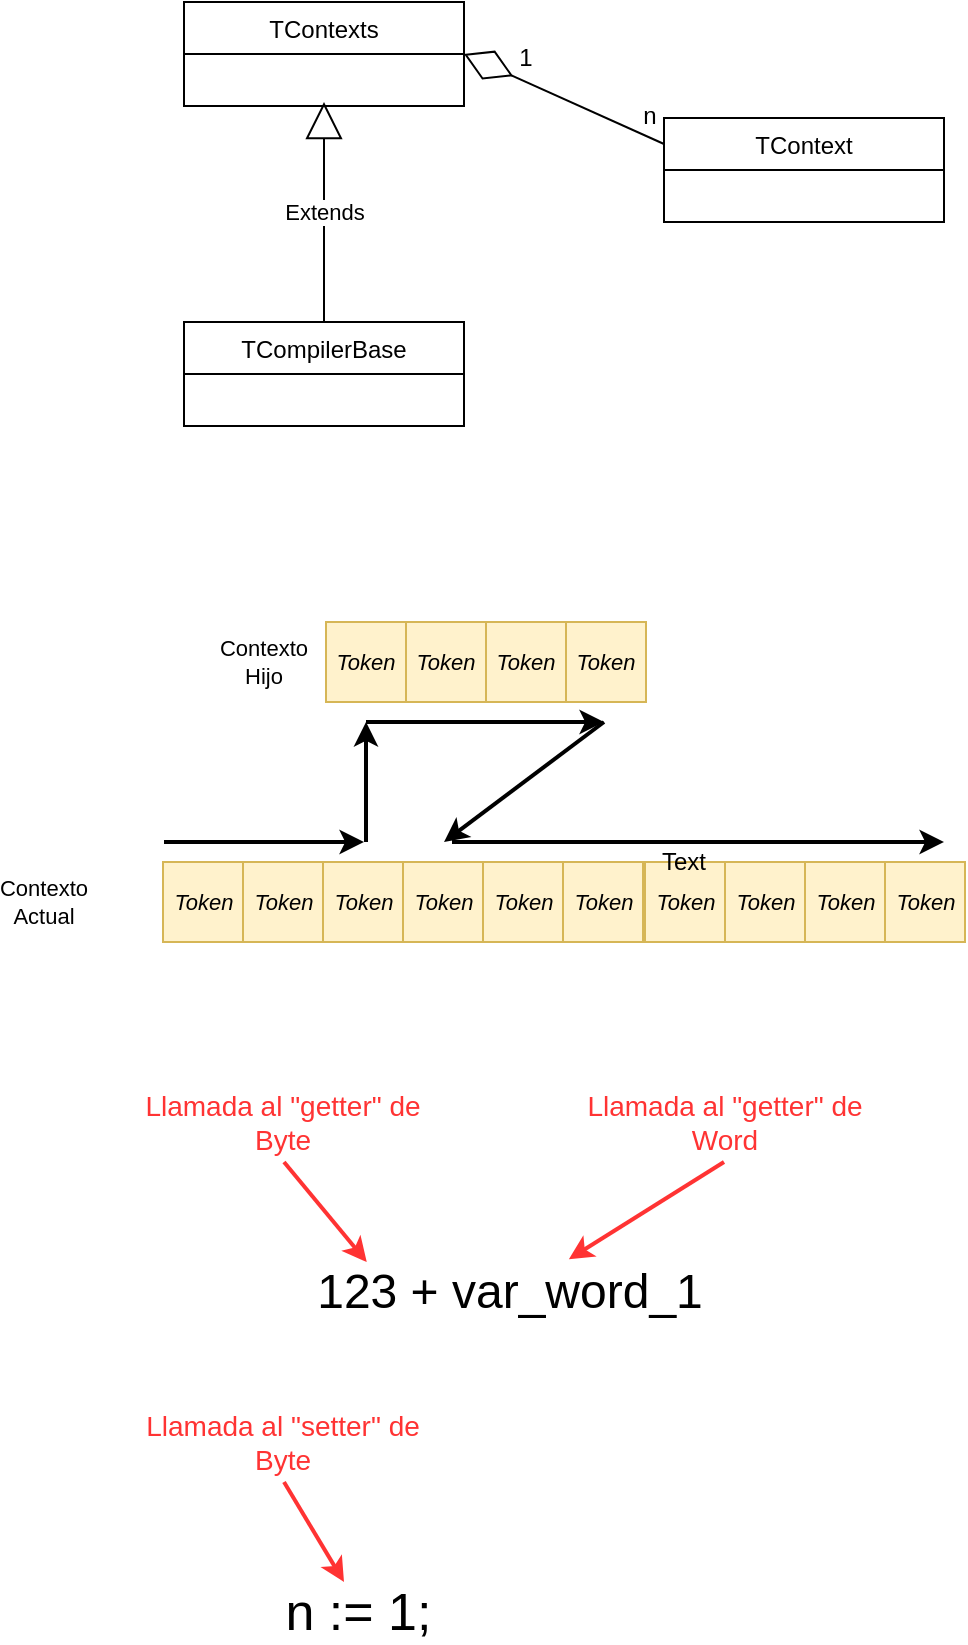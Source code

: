 <mxfile version="21.2.8" type="device" pages="2">
  <diagram name="Page-1" id="c4acf3e9-155e-7222-9cf6-157b1a14988f">
    <mxGraphModel dx="1036" dy="614" grid="1" gridSize="10" guides="1" tooltips="1" connect="1" arrows="1" fold="1" page="1" pageScale="1" pageWidth="850" pageHeight="1100" background="none" math="0" shadow="0">
      <root>
        <mxCell id="0" />
        <mxCell id="1" parent="0" />
        <mxCell id="vFogFTLMhH-ScmNpSSFJ-5" value="" style="endArrow=diamondThin;endFill=0;endSize=24;html=1;entryX=1;entryY=0.5;entryDx=0;entryDy=0;exitX=0;exitY=0.25;exitDx=0;exitDy=0;" parent="1" source="vFogFTLMhH-ScmNpSSFJ-6" target="vFogFTLMhH-ScmNpSSFJ-10" edge="1">
          <mxGeometry width="160" relative="1" as="geometry">
            <mxPoint x="400" y="170" as="sourcePoint" />
            <mxPoint x="310" y="155" as="targetPoint" />
          </mxGeometry>
        </mxCell>
        <mxCell id="vFogFTLMhH-ScmNpSSFJ-6" value="TContext" style="swimlane;fontStyle=0;childLayout=stackLayout;horizontal=1;startSize=26;fillColor=none;horizontalStack=0;resizeParent=1;resizeParentMax=0;resizeLast=0;collapsible=1;marginBottom=0;" parent="1" vertex="1">
          <mxGeometry x="410" y="148" width="140" height="52" as="geometry" />
        </mxCell>
        <mxCell id="vFogFTLMhH-ScmNpSSFJ-10" value="TContexts" style="swimlane;fontStyle=0;childLayout=stackLayout;horizontal=1;startSize=26;fillColor=none;horizontalStack=0;resizeParent=1;resizeParentMax=0;resizeLast=0;collapsible=1;marginBottom=0;" parent="1" vertex="1">
          <mxGeometry x="170" y="90" width="140" height="52" as="geometry" />
        </mxCell>
        <mxCell id="vFogFTLMhH-ScmNpSSFJ-14" value="TCompilerBase" style="swimlane;fontStyle=0;childLayout=stackLayout;horizontal=1;startSize=26;fillColor=none;horizontalStack=0;resizeParent=1;resizeParentMax=0;resizeLast=0;collapsible=1;marginBottom=0;" parent="1" vertex="1">
          <mxGeometry x="170" y="250" width="140" height="52" as="geometry" />
        </mxCell>
        <mxCell id="vFogFTLMhH-ScmNpSSFJ-18" value="Extends" style="endArrow=block;endSize=16;endFill=0;html=1;exitX=0.5;exitY=0;exitDx=0;exitDy=0;" parent="1" source="vFogFTLMhH-ScmNpSSFJ-14" edge="1">
          <mxGeometry width="160" relative="1" as="geometry">
            <mxPoint x="80" y="230" as="sourcePoint" />
            <mxPoint x="240" y="140" as="targetPoint" />
          </mxGeometry>
        </mxCell>
        <mxCell id="vFogFTLMhH-ScmNpSSFJ-20" value="1" style="text;html=1;strokeColor=none;fillColor=none;align=center;verticalAlign=middle;whiteSpace=wrap;rounded=0;" parent="1" vertex="1">
          <mxGeometry x="321" y="108" width="40" height="20" as="geometry" />
        </mxCell>
        <mxCell id="vFogFTLMhH-ScmNpSSFJ-22" value="n" style="text;html=1;strokeColor=none;fillColor=none;align=center;verticalAlign=middle;whiteSpace=wrap;rounded=0;" parent="1" vertex="1">
          <mxGeometry x="383" y="137" width="40" height="20" as="geometry" />
        </mxCell>
        <mxCell id="vFogFTLMhH-ScmNpSSFJ-23" value="Token" style="rounded=0;whiteSpace=wrap;html=1;fillColor=#fff2cc;strokeColor=#d6b656;fontSize=11;fontStyle=2" parent="1" vertex="1">
          <mxGeometry x="159.5" y="520" width="40" height="40" as="geometry" />
        </mxCell>
        <mxCell id="vFogFTLMhH-ScmNpSSFJ-30" value="Token" style="rounded=0;whiteSpace=wrap;html=1;fillColor=#fff2cc;strokeColor=#d6b656;fontSize=11;fontStyle=2" parent="1" vertex="1">
          <mxGeometry x="199.5" y="520" width="40" height="40" as="geometry" />
        </mxCell>
        <mxCell id="vFogFTLMhH-ScmNpSSFJ-31" value="Token" style="rounded=0;whiteSpace=wrap;html=1;fillColor=#fff2cc;strokeColor=#d6b656;fontSize=11;fontStyle=2" parent="1" vertex="1">
          <mxGeometry x="239.5" y="520" width="40" height="40" as="geometry" />
        </mxCell>
        <mxCell id="vFogFTLMhH-ScmNpSSFJ-32" value="Token" style="rounded=0;whiteSpace=wrap;html=1;fillColor=#fff2cc;strokeColor=#d6b656;fontSize=11;fontStyle=2" parent="1" vertex="1">
          <mxGeometry x="279.5" y="520" width="40" height="40" as="geometry" />
        </mxCell>
        <mxCell id="vFogFTLMhH-ScmNpSSFJ-33" value="Token" style="rounded=0;whiteSpace=wrap;html=1;fillColor=#fff2cc;strokeColor=#d6b656;fontSize=11;fontStyle=2" parent="1" vertex="1">
          <mxGeometry x="319.5" y="520" width="40" height="40" as="geometry" />
        </mxCell>
        <mxCell id="vFogFTLMhH-ScmNpSSFJ-34" value="Token" style="rounded=0;whiteSpace=wrap;html=1;fillColor=#fff2cc;strokeColor=#d6b656;fontSize=11;fontStyle=2" parent="1" vertex="1">
          <mxGeometry x="359.5" y="520" width="40" height="40" as="geometry" />
        </mxCell>
        <mxCell id="vFogFTLMhH-ScmNpSSFJ-35" value="Token" style="rounded=0;whiteSpace=wrap;html=1;fillColor=#fff2cc;strokeColor=#d6b656;fontSize=11;fontStyle=2" parent="1" vertex="1">
          <mxGeometry x="400.5" y="520" width="40" height="40" as="geometry" />
        </mxCell>
        <mxCell id="vFogFTLMhH-ScmNpSSFJ-36" value="Token" style="rounded=0;whiteSpace=wrap;html=1;fillColor=#fff2cc;strokeColor=#d6b656;fontSize=11;fontStyle=2" parent="1" vertex="1">
          <mxGeometry x="440.5" y="520" width="40" height="40" as="geometry" />
        </mxCell>
        <mxCell id="vFogFTLMhH-ScmNpSSFJ-37" value="Token" style="rounded=0;whiteSpace=wrap;html=1;fillColor=#fff2cc;strokeColor=#d6b656;fontSize=11;fontStyle=2" parent="1" vertex="1">
          <mxGeometry x="480.5" y="520" width="40" height="40" as="geometry" />
        </mxCell>
        <mxCell id="vFogFTLMhH-ScmNpSSFJ-38" value="Token" style="rounded=0;whiteSpace=wrap;html=1;fillColor=#fff2cc;strokeColor=#d6b656;fontSize=11;fontStyle=2" parent="1" vertex="1">
          <mxGeometry x="520.5" y="520" width="40" height="40" as="geometry" />
        </mxCell>
        <mxCell id="vFogFTLMhH-ScmNpSSFJ-41" value="Contexto Actual" style="text;html=1;strokeColor=none;fillColor=none;align=center;verticalAlign=middle;whiteSpace=wrap;rounded=0;fontSize=11;" parent="1" vertex="1">
          <mxGeometry x="80" y="530" width="40" height="20" as="geometry" />
        </mxCell>
        <mxCell id="vFogFTLMhH-ScmNpSSFJ-42" value="" style="endArrow=classic;html=1;fontSize=11;strokeWidth=2;" parent="1" edge="1">
          <mxGeometry width="50" height="50" relative="1" as="geometry">
            <mxPoint x="160" y="510" as="sourcePoint" />
            <mxPoint x="260" y="510" as="targetPoint" />
          </mxGeometry>
        </mxCell>
        <mxCell id="vFogFTLMhH-ScmNpSSFJ-45" value="Contexto Hijo" style="text;html=1;strokeColor=none;fillColor=none;align=center;verticalAlign=middle;whiteSpace=wrap;rounded=0;fontSize=11;" parent="1" vertex="1">
          <mxGeometry x="190" y="410" width="40" height="20" as="geometry" />
        </mxCell>
        <mxCell id="vFogFTLMhH-ScmNpSSFJ-46" value="Token" style="rounded=0;whiteSpace=wrap;html=1;fillColor=#fff2cc;strokeColor=#d6b656;fontSize=11;fontStyle=2" parent="1" vertex="1">
          <mxGeometry x="241" y="400" width="40" height="40" as="geometry" />
        </mxCell>
        <mxCell id="vFogFTLMhH-ScmNpSSFJ-47" value="Token" style="rounded=0;whiteSpace=wrap;html=1;fillColor=#fff2cc;strokeColor=#d6b656;fontSize=11;fontStyle=2" parent="1" vertex="1">
          <mxGeometry x="281" y="400" width="40" height="40" as="geometry" />
        </mxCell>
        <mxCell id="vFogFTLMhH-ScmNpSSFJ-48" value="Token" style="rounded=0;whiteSpace=wrap;html=1;fillColor=#fff2cc;strokeColor=#d6b656;fontSize=11;fontStyle=2" parent="1" vertex="1">
          <mxGeometry x="321" y="400" width="40" height="40" as="geometry" />
        </mxCell>
        <mxCell id="vFogFTLMhH-ScmNpSSFJ-49" value="Token" style="rounded=0;whiteSpace=wrap;html=1;fillColor=#fff2cc;strokeColor=#d6b656;fontSize=11;fontStyle=2" parent="1" vertex="1">
          <mxGeometry x="361" y="400" width="40" height="40" as="geometry" />
        </mxCell>
        <mxCell id="vFogFTLMhH-ScmNpSSFJ-51" value="" style="endArrow=classic;html=1;fontSize=11;strokeWidth=2;" parent="1" edge="1">
          <mxGeometry width="50" height="50" relative="1" as="geometry">
            <mxPoint x="261.0" y="450" as="sourcePoint" />
            <mxPoint x="380" y="450" as="targetPoint" />
          </mxGeometry>
        </mxCell>
        <mxCell id="vFogFTLMhH-ScmNpSSFJ-52" value="" style="endArrow=classic;html=1;fontSize=11;strokeWidth=2;" parent="1" edge="1">
          <mxGeometry width="50" height="50" relative="1" as="geometry">
            <mxPoint x="261.0" y="510" as="sourcePoint" />
            <mxPoint x="261" y="450" as="targetPoint" />
          </mxGeometry>
        </mxCell>
        <mxCell id="vFogFTLMhH-ScmNpSSFJ-53" value="" style="endArrow=classic;html=1;fontSize=11;strokeWidth=2;" parent="1" edge="1">
          <mxGeometry width="50" height="50" relative="1" as="geometry">
            <mxPoint x="380" y="450" as="sourcePoint" />
            <mxPoint x="300" y="510" as="targetPoint" />
          </mxGeometry>
        </mxCell>
        <mxCell id="vFogFTLMhH-ScmNpSSFJ-54" value="" style="endArrow=classic;html=1;fontSize=11;strokeWidth=2;" parent="1" edge="1">
          <mxGeometry width="50" height="50" relative="1" as="geometry">
            <mxPoint x="304.0" y="510" as="sourcePoint" />
            <mxPoint x="550" y="510" as="targetPoint" />
          </mxGeometry>
        </mxCell>
        <mxCell id="JXxuslvElgfbPoVMskwX-1" value="Text" style="text;html=1;strokeColor=none;fillColor=none;align=center;verticalAlign=middle;whiteSpace=wrap;rounded=0;" parent="1" vertex="1">
          <mxGeometry x="400" y="510" width="40" height="20" as="geometry" />
        </mxCell>
        <mxCell id="JXxuslvElgfbPoVMskwX-2" value="123 + var_word_1" style="text;html=1;strokeColor=none;fillColor=none;align=center;verticalAlign=middle;whiteSpace=wrap;rounded=0;fontSize=24;" parent="1" vertex="1">
          <mxGeometry x="190" y="720" width="285.5" height="30" as="geometry" />
        </mxCell>
        <mxCell id="JXxuslvElgfbPoVMskwX-3" value="Llamada al &quot;getter&quot; de Byte" style="text;html=1;strokeColor=none;fillColor=none;align=center;verticalAlign=middle;whiteSpace=wrap;rounded=0;fontSize=14;fontColor=#FF3333;" parent="1" vertex="1">
          <mxGeometry x="149.25" y="640" width="140.5" height="20" as="geometry" />
        </mxCell>
        <mxCell id="JXxuslvElgfbPoVMskwX-4" value="Llamada al &quot;getter&quot; de Word" style="text;html=1;strokeColor=none;fillColor=none;align=center;verticalAlign=middle;whiteSpace=wrap;rounded=0;fontSize=14;fontColor=#FF3333;" parent="1" vertex="1">
          <mxGeometry x="370" y="640" width="140.5" height="20" as="geometry" />
        </mxCell>
        <mxCell id="JXxuslvElgfbPoVMskwX-5" value="" style="endArrow=classic;html=1;fontSize=24;fontColor=#FF3333;entryX=0.25;entryY=0;entryDx=0;entryDy=0;strokeColor=#FF3333;strokeWidth=2;" parent="1" target="JXxuslvElgfbPoVMskwX-2" edge="1">
          <mxGeometry width="50" height="50" relative="1" as="geometry">
            <mxPoint x="220" y="670" as="sourcePoint" />
            <mxPoint x="270" y="620" as="targetPoint" />
          </mxGeometry>
        </mxCell>
        <mxCell id="JXxuslvElgfbPoVMskwX-6" value="" style="endArrow=classic;html=1;fontSize=24;fontColor=#FF3333;entryX=0.604;entryY=-0.047;entryDx=0;entryDy=0;strokeColor=#FF3333;entryPerimeter=0;strokeWidth=2;" parent="1" target="JXxuslvElgfbPoVMskwX-2" edge="1">
          <mxGeometry width="50" height="50" relative="1" as="geometry">
            <mxPoint x="440" y="670" as="sourcePoint" />
            <mxPoint x="299.375" y="730" as="targetPoint" />
          </mxGeometry>
        </mxCell>
        <mxCell id="JXxuslvElgfbPoVMskwX-7" value="&amp;nbsp; n :=&amp;nbsp;1;" style="text;html=1;strokeColor=none;fillColor=none;align=center;verticalAlign=middle;whiteSpace=wrap;rounded=0;fontSize=26;" parent="1" vertex="1">
          <mxGeometry x="190" y="880" width="120" height="30" as="geometry" />
        </mxCell>
        <mxCell id="JXxuslvElgfbPoVMskwX-8" value="Llamada al &quot;setter&quot; de Byte" style="text;html=1;strokeColor=none;fillColor=none;align=center;verticalAlign=middle;whiteSpace=wrap;rounded=0;fontSize=14;fontColor=#FF3333;" parent="1" vertex="1">
          <mxGeometry x="149.25" y="800" width="140.5" height="20" as="geometry" />
        </mxCell>
        <mxCell id="JXxuslvElgfbPoVMskwX-10" value="" style="endArrow=classic;html=1;fontSize=24;fontColor=#FF3333;entryX=0.5;entryY=0;entryDx=0;entryDy=0;strokeColor=#FF3333;strokeWidth=2;" parent="1" target="JXxuslvElgfbPoVMskwX-7" edge="1">
          <mxGeometry width="50" height="50" relative="1" as="geometry">
            <mxPoint x="220" y="830" as="sourcePoint" />
            <mxPoint x="270" y="780" as="targetPoint" />
          </mxGeometry>
        </mxCell>
      </root>
    </mxGraphModel>
  </diagram>
  <diagram id="zz1XL7Aozt3nPamzYVQh" name="Elementos">
    <mxGraphModel dx="1036" dy="614" grid="0" gridSize="10" guides="1" tooltips="1" connect="1" arrows="1" fold="1" page="1" pageScale="1" pageWidth="827" pageHeight="1169" math="0" shadow="0">
      <root>
        <mxCell id="YsB_y5hgC9i4X0q86Rgp-0" />
        <mxCell id="YsB_y5hgC9i4X0q86Rgp-1" parent="YsB_y5hgC9i4X0q86Rgp-0" />
        <mxCell id="YsB_y5hgC9i4X0q86Rgp-15" value="" style="rounded=0;whiteSpace=wrap;html=1;dashed=1;fillColor=#f5f5f5;strokeColor=#666666;fontColor=#333333;" parent="YsB_y5hgC9i4X0q86Rgp-1" vertex="1">
          <mxGeometry x="40" y="340" width="280" height="140" as="geometry" />
        </mxCell>
        <mxCell id="YsB_y5hgC9i4X0q86Rgp-27" value="" style="rounded=0;whiteSpace=wrap;html=1;dashed=1;fillColor=#dae8fc;strokeColor=#6c8ebf;" parent="YsB_y5hgC9i4X0q86Rgp-1" vertex="1">
          <mxGeometry x="360" y="400" width="360" height="160" as="geometry" />
        </mxCell>
        <mxCell id="YsB_y5hgC9i4X0q86Rgp-21" value="" style="rounded=0;whiteSpace=wrap;html=1;dashed=1;fillColor=#ffe6cc;strokeColor=#d79b00;" parent="YsB_y5hgC9i4X0q86Rgp-1" vertex="1">
          <mxGeometry x="40" y="160" width="200" height="140" as="geometry" />
        </mxCell>
        <mxCell id="YsB_y5hgC9i4X0q86Rgp-2" value="TAstElement" style="swimlane;fontStyle=0;childLayout=stackLayout;horizontal=1;startSize=26;fillColor=none;horizontalStack=0;resizeParent=1;resizeParentMax=0;resizeLast=0;collapsible=1;marginBottom=0;" parent="YsB_y5hgC9i4X0q86Rgp-1" vertex="1">
          <mxGeometry x="170" y="40" width="320" height="50" as="geometry">
            <mxRectangle x="160" y="70" width="100" height="26" as="alternateBounds" />
          </mxGeometry>
        </mxCell>
        <mxCell id="YsB_y5hgC9i4X0q86Rgp-9" value="" style="endArrow=blockThin;endSize=16;endFill=0;html=1;exitX=1;exitY=0.5;exitDx=0;exitDy=0;startArrow=none;startFill=0;" parent="YsB_y5hgC9i4X0q86Rgp-1" source="YsB_y5hgC9i4X0q86Rgp-5" edge="1">
          <mxGeometry width="160" relative="1" as="geometry">
            <mxPoint x="240" y="210" as="sourcePoint" />
            <mxPoint x="250" y="90" as="targetPoint" />
          </mxGeometry>
        </mxCell>
        <mxCell id="YsB_y5hgC9i4X0q86Rgp-12" value="TEleSentence" style="swimlane;fontStyle=0;childLayout=stackLayout;horizontal=1;startSize=26;fillColor=none;horizontalStack=0;resizeParent=1;resizeParentMax=0;resizeLast=0;collapsible=1;marginBottom=0;" parent="YsB_y5hgC9i4X0q86Rgp-1" vertex="1" collapsed="1">
          <mxGeometry x="140" y="360" width="110" height="26" as="geometry">
            <mxRectangle x="110" y="660" width="120" height="52" as="alternateBounds" />
          </mxGeometry>
        </mxCell>
        <mxCell id="YsB_y5hgC9i4X0q86Rgp-13" value="TEleAsmInstr" style="swimlane;fontStyle=0;childLayout=stackLayout;horizontal=1;startSize=26;fillColor=none;horizontalStack=0;resizeParent=1;resizeParentMax=0;resizeLast=0;collapsible=1;marginBottom=0;" parent="YsB_y5hgC9i4X0q86Rgp-1" vertex="1" collapsed="1">
          <mxGeometry x="170" y="400" width="100" height="26" as="geometry">
            <mxRectangle x="240" y="660" width="120" height="52" as="alternateBounds" />
          </mxGeometry>
        </mxCell>
        <mxCell id="YsB_y5hgC9i4X0q86Rgp-14" value="TEleAsmBlock" style="swimlane;fontStyle=0;childLayout=stackLayout;horizontal=1;startSize=26;fillColor=none;horizontalStack=0;resizeParent=1;resizeParentMax=0;resizeLast=0;collapsible=1;marginBottom=0;" parent="YsB_y5hgC9i4X0q86Rgp-1" vertex="1" collapsed="1">
          <mxGeometry x="180" y="440" width="110" height="26" as="geometry">
            <mxRectangle x="370" y="660" width="120" height="52" as="alternateBounds" />
          </mxGeometry>
        </mxCell>
        <mxCell id="YsB_y5hgC9i4X0q86Rgp-16" value="Instructions relative elements" style="text;html=1;strokeColor=none;fillColor=none;align=center;verticalAlign=middle;whiteSpace=wrap;rounded=0;dashed=1;" parent="YsB_y5hgC9i4X0q86Rgp-1" vertex="1">
          <mxGeometry x="40" y="303" width="110" height="40" as="geometry" />
        </mxCell>
        <mxCell id="YsB_y5hgC9i4X0q86Rgp-22" value="Expression elements" style="text;html=1;strokeColor=none;fillColor=none;align=center;verticalAlign=middle;whiteSpace=wrap;rounded=0;dashed=1;" parent="YsB_y5hgC9i4X0q86Rgp-1" vertex="1">
          <mxGeometry x="40" y="120" width="90" height="40" as="geometry" />
        </mxCell>
        <mxCell id="YsB_y5hgC9i4X0q86Rgp-23" value="" style="rounded=0;whiteSpace=wrap;html=1;dashed=1;fillColor=#fff2cc;strokeColor=#d6b656;" parent="YsB_y5hgC9i4X0q86Rgp-1" vertex="1">
          <mxGeometry x="420" y="160" width="300" height="200" as="geometry" />
        </mxCell>
        <mxCell id="YsB_y5hgC9i4X0q86Rgp-24" value="Declaration elements" style="text;html=1;strokeColor=none;fillColor=none;align=center;verticalAlign=middle;whiteSpace=wrap;rounded=0;dashed=1;" parent="YsB_y5hgC9i4X0q86Rgp-1" vertex="1">
          <mxGeometry x="630" y="120" width="90" height="40" as="geometry" />
        </mxCell>
        <mxCell id="YsB_y5hgC9i4X0q86Rgp-25" value="" style="endArrow=blockThin;endSize=16;endFill=0;html=1;exitX=1;exitY=0.5;exitDx=0;exitDy=0;" parent="YsB_y5hgC9i4X0q86Rgp-1" source="YsB_y5hgC9i4X0q86Rgp-6" edge="1">
          <mxGeometry width="160" relative="1" as="geometry">
            <mxPoint x="370" y="270" as="sourcePoint" />
            <mxPoint x="260" y="90" as="targetPoint" />
          </mxGeometry>
        </mxCell>
        <mxCell id="YsB_y5hgC9i4X0q86Rgp-28" value="Structural elements" style="text;html=1;strokeColor=none;fillColor=none;align=center;verticalAlign=middle;whiteSpace=wrap;rounded=0;dashed=1;" parent="YsB_y5hgC9i4X0q86Rgp-1" vertex="1">
          <mxGeometry x="640" y="363" width="90" height="40" as="geometry" />
        </mxCell>
        <mxCell id="YsB_y5hgC9i4X0q86Rgp-30" value="" style="endArrow=blockThin;endSize=16;endFill=0;html=1;exitX=0.5;exitY=0;exitDx=0;exitDy=0;" parent="YsB_y5hgC9i4X0q86Rgp-1" source="YsB_y5hgC9i4X0q86Rgp-10" edge="1">
          <mxGeometry width="160" relative="1" as="geometry">
            <mxPoint x="400" y="400" as="sourcePoint" />
            <mxPoint x="370" y="90" as="targetPoint" />
          </mxGeometry>
        </mxCell>
        <mxCell id="YsB_y5hgC9i4X0q86Rgp-31" value="" style="endArrow=blockThin;endSize=16;endFill=0;html=1;exitX=1;exitY=0.5;exitDx=0;exitDy=0;startArrow=none;" parent="YsB_y5hgC9i4X0q86Rgp-1" source="YsB_y5hgC9i4X0q86Rgp-7" edge="1">
          <mxGeometry width="160" relative="1" as="geometry">
            <mxPoint x="780" y="470" as="sourcePoint" />
            <mxPoint x="270" y="90" as="targetPoint" />
          </mxGeometry>
        </mxCell>
        <mxCell id="YsB_y5hgC9i4X0q86Rgp-32" value="" style="endArrow=blockThin;endSize=16;endFill=0;html=1;exitX=1;exitY=0.5;exitDx=0;exitDy=0;" parent="YsB_y5hgC9i4X0q86Rgp-1" source="YsB_y5hgC9i4X0q86Rgp-12" edge="1">
          <mxGeometry width="160" relative="1" as="geometry">
            <mxPoint x="530" y="230" as="sourcePoint" />
            <mxPoint x="330" y="90" as="targetPoint" />
          </mxGeometry>
        </mxCell>
        <mxCell id="YsB_y5hgC9i4X0q86Rgp-33" value="" style="endArrow=blockThin;endSize=16;endFill=0;html=1;exitX=1;exitY=0.5;exitDx=0;exitDy=0;" parent="YsB_y5hgC9i4X0q86Rgp-1" source="YsB_y5hgC9i4X0q86Rgp-13" edge="1">
          <mxGeometry width="160" relative="1" as="geometry">
            <mxPoint x="550" y="312" as="sourcePoint" />
            <mxPoint x="340" y="90" as="targetPoint" />
          </mxGeometry>
        </mxCell>
        <mxCell id="YsB_y5hgC9i4X0q86Rgp-34" value="" style="endArrow=blockThin;endSize=16;endFill=0;html=1;exitX=1;exitY=0.5;exitDx=0;exitDy=0;" parent="YsB_y5hgC9i4X0q86Rgp-1" source="YsB_y5hgC9i4X0q86Rgp-14" edge="1">
          <mxGeometry width="160" relative="1" as="geometry">
            <mxPoint x="600" y="320" as="sourcePoint" />
            <mxPoint x="350" y="90" as="targetPoint" />
          </mxGeometry>
        </mxCell>
        <mxCell id="YsB_y5hgC9i4X0q86Rgp-3" value="TEleCodeCont" style="swimlane;fontStyle=0;childLayout=stackLayout;horizontal=1;startSize=26;horizontalStack=0;resizeParent=1;resizeParentMax=0;resizeLast=0;collapsible=1;marginBottom=0;" parent="YsB_y5hgC9i4X0q86Rgp-1" vertex="1" collapsed="1">
          <mxGeometry x="440" y="180" width="120" height="26" as="geometry">
            <mxRectangle x="440" y="180" width="150" height="52" as="alternateBounds" />
          </mxGeometry>
        </mxCell>
        <mxCell id="YsB_y5hgC9i4X0q86Rgp-6" value="TEleExpress" style="swimlane;fontStyle=0;childLayout=stackLayout;horizontal=1;startSize=26;horizontalStack=0;resizeParent=1;resizeParentMax=0;resizeLast=0;collapsible=1;marginBottom=0;" parent="YsB_y5hgC9i4X0q86Rgp-1" vertex="1" collapsed="1">
          <mxGeometry x="90" y="206" width="100" height="26" as="geometry">
            <mxRectangle x="60" y="232" width="90" height="52" as="alternateBounds" />
          </mxGeometry>
        </mxCell>
        <mxCell id="YsB_y5hgC9i4X0q86Rgp-11" value="TEleFinal" style="swimlane;fontStyle=0;childLayout=stackLayout;horizontal=1;startSize=26;horizontalStack=0;resizeParent=1;resizeParentMax=0;resizeLast=0;collapsible=1;marginBottom=0;" parent="YsB_y5hgC9i4X0q86Rgp-1" vertex="1" collapsed="1">
          <mxGeometry x="370" y="414" width="80" height="26" as="geometry">
            <mxRectangle x="340" y="414" width="120" height="52" as="alternateBounds" />
          </mxGeometry>
        </mxCell>
        <mxCell id="YsB_y5hgC9i4X0q86Rgp-5" value="TEleAsmOperat" style="swimlane;fontStyle=0;childLayout=stackLayout;horizontal=1;startSize=26;horizontalStack=0;resizeParent=1;resizeParentMax=0;resizeLast=0;collapsible=1;marginBottom=0;" parent="YsB_y5hgC9i4X0q86Rgp-1" vertex="1" collapsed="1">
          <mxGeometry x="60" y="168" width="120" height="26" as="geometry">
            <mxRectangle x="60" y="168" width="110" height="52" as="alternateBounds" />
          </mxGeometry>
        </mxCell>
        <mxCell id="YsB_y5hgC9i4X0q86Rgp-38" value="TEleVarDec" style="swimlane;fontStyle=0;childLayout=stackLayout;horizontal=1;startSize=26;horizontalStack=0;resizeParent=1;resizeParentMax=0;resizeLast=0;collapsible=1;marginBottom=0;" parent="YsB_y5hgC9i4X0q86Rgp-1" vertex="1" collapsed="1">
          <mxGeometry x="600" y="230" width="100" height="26" as="geometry">
            <mxRectangle x="620" y="220" width="90" height="52" as="alternateBounds" />
          </mxGeometry>
        </mxCell>
        <mxCell id="YsB_y5hgC9i4X0q86Rgp-39" value="" style="endArrow=blockThin;endSize=16;endFill=0;html=1;exitX=0;exitY=0.5;exitDx=0;exitDy=0;" parent="YsB_y5hgC9i4X0q86Rgp-1" source="YsB_y5hgC9i4X0q86Rgp-36" edge="1">
          <mxGeometry width="160" relative="1" as="geometry">
            <mxPoint x="510" y="332" as="sourcePoint" />
            <mxPoint x="530" y="206" as="targetPoint" />
          </mxGeometry>
        </mxCell>
        <mxCell id="YsB_y5hgC9i4X0q86Rgp-40" value="" style="endArrow=blockThin;endSize=16;endFill=0;html=1;exitX=0;exitY=0.25;exitDx=0;exitDy=0;entryX=0.75;entryY=1;entryDx=0;entryDy=0;" parent="YsB_y5hgC9i4X0q86Rgp-1" source="YsB_y5hgC9i4X0q86Rgp-37" target="YsB_y5hgC9i4X0q86Rgp-3" edge="1">
          <mxGeometry width="160" relative="1" as="geometry">
            <mxPoint x="500" y="300" as="sourcePoint" />
            <mxPoint x="500" y="252" as="targetPoint" />
          </mxGeometry>
        </mxCell>
        <mxCell id="YsB_y5hgC9i4X0q86Rgp-41" value="" style="endArrow=blockThin;endSize=16;endFill=0;html=1;exitX=0;exitY=0.25;exitDx=0;exitDy=0;entryX=0.75;entryY=1;entryDx=0;entryDy=0;" parent="YsB_y5hgC9i4X0q86Rgp-1" source="YsB_y5hgC9i4X0q86Rgp-38" target="YsB_y5hgC9i4X0q86Rgp-3" edge="1">
          <mxGeometry width="160" relative="1" as="geometry">
            <mxPoint x="640" y="300" as="sourcePoint" />
            <mxPoint x="560" y="220" as="targetPoint" />
          </mxGeometry>
        </mxCell>
        <mxCell id="YsB_y5hgC9i4X0q86Rgp-42" value="TEleBody" style="swimlane;fontStyle=0;childLayout=stackLayout;horizontal=1;startSize=26;horizontalStack=0;resizeParent=1;resizeParentMax=0;resizeLast=0;collapsible=1;marginBottom=0;" parent="YsB_y5hgC9i4X0q86Rgp-1" vertex="1" collapsed="1">
          <mxGeometry x="484" y="414" width="80" height="26" as="geometry">
            <mxRectangle x="440" y="410" width="120" height="52" as="alternateBounds" />
          </mxGeometry>
        </mxCell>
        <mxCell id="YsB_y5hgC9i4X0q86Rgp-43" value="TEleBlock" style="swimlane;fontStyle=0;childLayout=stackLayout;horizontal=1;startSize=26;horizontalStack=0;resizeParent=1;resizeParentMax=0;resizeLast=0;collapsible=1;marginBottom=0;" parent="YsB_y5hgC9i4X0q86Rgp-1" vertex="1" collapsed="1">
          <mxGeometry x="584" y="414" width="90" height="26" as="geometry">
            <mxRectangle x="580" y="410" width="120" height="52" as="alternateBounds" />
          </mxGeometry>
        </mxCell>
        <mxCell id="YsB_y5hgC9i4X0q86Rgp-44" value="" style="endArrow=blockThin;endSize=16;endFill=0;html=1;exitX=0.5;exitY=0;exitDx=0;exitDy=0;entryX=0.5;entryY=1;entryDx=0;entryDy=0;" parent="YsB_y5hgC9i4X0q86Rgp-1" source="YsB_y5hgC9i4X0q86Rgp-42" target="YsB_y5hgC9i4X0q86Rgp-3" edge="1">
          <mxGeometry width="160" relative="1" as="geometry">
            <mxPoint x="470" y="478" as="sourcePoint" />
            <mxPoint x="540" y="260" as="targetPoint" />
          </mxGeometry>
        </mxCell>
        <mxCell id="YsB_y5hgC9i4X0q86Rgp-45" value="" style="endArrow=blockThin;endSize=16;endFill=0;html=1;exitX=0.25;exitY=0;exitDx=0;exitDy=0;entryX=0.5;entryY=1;entryDx=0;entryDy=0;" parent="YsB_y5hgC9i4X0q86Rgp-1" source="YsB_y5hgC9i4X0q86Rgp-43" target="YsB_y5hgC9i4X0q86Rgp-3" edge="1">
          <mxGeometry width="160" relative="1" as="geometry">
            <mxPoint x="560" y="468" as="sourcePoint" />
            <mxPoint x="540" y="230" as="targetPoint" />
          </mxGeometry>
        </mxCell>
        <mxCell id="YsB_y5hgC9i4X0q86Rgp-37" value="TEleConsDec" style="swimlane;fontStyle=0;childLayout=stackLayout;horizontal=1;startSize=26;horizontalStack=0;resizeParent=1;resizeParentMax=0;resizeLast=0;collapsible=1;marginBottom=0;" parent="YsB_y5hgC9i4X0q86Rgp-1" vertex="1" collapsed="1">
          <mxGeometry x="580" y="274" width="110" height="26" as="geometry">
            <mxRectangle x="590" y="300" width="100" height="52" as="alternateBounds" />
          </mxGeometry>
        </mxCell>
        <mxCell id="YsB_y5hgC9i4X0q86Rgp-10" value="TEleProgFrame" style="swimlane;fontStyle=0;childLayout=stackLayout;horizontal=1;startSize=26;horizontalStack=0;resizeParent=1;resizeParentMax=0;resizeLast=0;collapsible=1;marginBottom=0;" parent="YsB_y5hgC9i4X0q86Rgp-1" vertex="1" collapsed="1">
          <mxGeometry x="414" y="460" width="120" height="26" as="geometry">
            <mxRectangle x="470" y="454" width="120" height="52" as="alternateBounds" />
          </mxGeometry>
        </mxCell>
        <mxCell id="YsB_y5hgC9i4X0q86Rgp-36" value="TEleTypeDec" style="swimlane;fontStyle=0;childLayout=stackLayout;horizontal=1;startSize=26;horizontalStack=0;resizeParent=1;resizeParentMax=0;resizeLast=0;collapsible=1;marginBottom=0;" parent="YsB_y5hgC9i4X0q86Rgp-1" vertex="1" collapsed="1">
          <mxGeometry x="580" y="316" width="100" height="26" as="geometry">
            <mxRectangle x="440" y="300" width="100" height="52" as="alternateBounds" />
          </mxGeometry>
        </mxCell>
        <mxCell id="YsB_y5hgC9i4X0q86Rgp-7" value="TEleCondit" style="swimlane;fontStyle=0;childLayout=stackLayout;horizontal=1;startSize=26;horizontalStack=0;resizeParent=1;resizeParentMax=0;resizeLast=0;collapsible=1;marginBottom=0;" parent="YsB_y5hgC9i4X0q86Rgp-1" vertex="1" collapsed="1">
          <mxGeometry x="120" y="247" width="90" height="26" as="geometry">
            <mxRectangle x="50" y="300" width="100" height="52" as="alternateBounds" />
          </mxGeometry>
        </mxCell>
        <mxCell id="YsB_y5hgC9i4X0q86Rgp-48" value="" style="endArrow=blockThin;endSize=16;endFill=0;html=1;exitX=0.5;exitY=0;exitDx=0;exitDy=0;" parent="YsB_y5hgC9i4X0q86Rgp-1" source="YsB_y5hgC9i4X0q86Rgp-11" edge="1">
          <mxGeometry width="160" relative="1" as="geometry">
            <mxPoint x="150" y="530" as="sourcePoint" />
            <mxPoint x="360" y="90" as="targetPoint" />
          </mxGeometry>
        </mxCell>
        <mxCell id="YsB_y5hgC9i4X0q86Rgp-4" value="" style="endArrow=blockThin;endSize=16;endFill=0;html=1;exitX=0.5;exitY=0;exitDx=0;exitDy=0;" parent="YsB_y5hgC9i4X0q86Rgp-1" source="YsB_y5hgC9i4X0q86Rgp-3" edge="1">
          <mxGeometry width="160" relative="1" as="geometry">
            <mxPoint x="150" y="180" as="sourcePoint" />
            <mxPoint x="440" y="90" as="targetPoint" />
          </mxGeometry>
        </mxCell>
        <mxCell id="YsB_y5hgC9i4X0q86Rgp-50" value="TEleProg" style="swimlane;fontStyle=0;childLayout=stackLayout;horizontal=1;startSize=26;horizontalStack=0;resizeParent=1;resizeParentMax=0;resizeLast=0;collapsible=1;marginBottom=0;" parent="YsB_y5hgC9i4X0q86Rgp-1" vertex="1" collapsed="1">
          <mxGeometry x="480" y="520" width="80" height="26" as="geometry">
            <mxRectangle x="50" y="480" width="120" height="52" as="alternateBounds" />
          </mxGeometry>
        </mxCell>
        <mxCell id="YsB_y5hgC9i4X0q86Rgp-51" value="TEleUnit" style="swimlane;fontStyle=0;childLayout=stackLayout;horizontal=1;startSize=26;horizontalStack=0;resizeParent=1;resizeParentMax=0;resizeLast=0;collapsible=1;marginBottom=0;" parent="YsB_y5hgC9i4X0q86Rgp-1" vertex="1" collapsed="1">
          <mxGeometry x="580" y="520" width="80" height="26" as="geometry">
            <mxRectangle x="150" y="480" width="120" height="52" as="alternateBounds" />
          </mxGeometry>
        </mxCell>
        <mxCell id="YsB_y5hgC9i4X0q86Rgp-52" value="" style="endArrow=blockThin;endSize=16;endFill=0;html=1;exitX=0.5;exitY=0;exitDx=0;exitDy=0;entryX=0.5;entryY=1;entryDx=0;entryDy=0;" parent="YsB_y5hgC9i4X0q86Rgp-1" source="YsB_y5hgC9i4X0q86Rgp-50" target="YsB_y5hgC9i4X0q86Rgp-10" edge="1">
          <mxGeometry width="160" relative="1" as="geometry">
            <mxPoint x="410" y="424" as="sourcePoint" />
            <mxPoint x="370" y="100" as="targetPoint" />
          </mxGeometry>
        </mxCell>
        <mxCell id="YsB_y5hgC9i4X0q86Rgp-53" value="" style="endArrow=blockThin;endSize=16;endFill=0;html=1;exitX=0.25;exitY=0;exitDx=0;exitDy=0;entryX=0.75;entryY=1;entryDx=0;entryDy=0;" parent="YsB_y5hgC9i4X0q86Rgp-1" source="YsB_y5hgC9i4X0q86Rgp-51" target="YsB_y5hgC9i4X0q86Rgp-10" edge="1">
          <mxGeometry width="160" relative="1" as="geometry">
            <mxPoint x="420" y="434" as="sourcePoint" />
            <mxPoint x="380" y="110" as="targetPoint" />
          </mxGeometry>
        </mxCell>
        <mxCell id="YsB_y5hgC9i4X0q86Rgp-54" value="Declaration elements (Functions)" style="text;html=1;strokeColor=none;fillColor=none;align=center;verticalAlign=middle;whiteSpace=wrap;rounded=0;dashed=1;" parent="YsB_y5hgC9i4X0q86Rgp-1" vertex="1">
          <mxGeometry x="40" y="483" width="120" height="40" as="geometry" />
        </mxCell>
        <mxCell id="YsB_y5hgC9i4X0q86Rgp-55" value="" style="rounded=0;whiteSpace=wrap;html=1;dashed=1;fillColor=#fff2cc;strokeColor=#d6b656;" parent="YsB_y5hgC9i4X0q86Rgp-1" vertex="1">
          <mxGeometry x="40" y="520" width="280" height="120" as="geometry" />
        </mxCell>
        <mxCell id="YsB_y5hgC9i4X0q86Rgp-56" value="TEleFunBase" style="swimlane;fontStyle=0;childLayout=stackLayout;horizontal=1;startSize=26;horizontalStack=0;resizeParent=1;resizeParentMax=0;resizeLast=0;collapsible=1;marginBottom=0;" parent="YsB_y5hgC9i4X0q86Rgp-1" vertex="1" collapsed="1">
          <mxGeometry x="196" y="540" width="106" height="26" as="geometry">
            <mxRectangle x="444" y="670" width="136" height="52" as="alternateBounds" />
          </mxGeometry>
        </mxCell>
        <mxCell id="YsB_y5hgC9i4X0q86Rgp-57" value="" style="endArrow=blockThin;endSize=16;endFill=0;html=1;exitX=0.75;exitY=0;exitDx=0;exitDy=0;entryX=0.25;entryY=1;entryDx=0;entryDy=0;" parent="YsB_y5hgC9i4X0q86Rgp-1" source="YsB_y5hgC9i4X0q86Rgp-56" target="YsB_y5hgC9i4X0q86Rgp-10" edge="1">
          <mxGeometry width="160" relative="1" as="geometry">
            <mxPoint x="540" y="540" as="sourcePoint" />
            <mxPoint x="484" y="506" as="targetPoint" />
          </mxGeometry>
        </mxCell>
        <mxCell id="YsB_y5hgC9i4X0q86Rgp-58" value="TEleFunDec" style="swimlane;fontStyle=0;childLayout=stackLayout;horizontal=1;startSize=26;horizontalStack=0;resizeParent=1;resizeParentMax=0;resizeLast=0;collapsible=1;marginBottom=0;" parent="YsB_y5hgC9i4X0q86Rgp-1" vertex="1" collapsed="1">
          <mxGeometry x="100" y="600" width="96" height="26" as="geometry">
            <mxRectangle x="444" y="670" width="136" height="52" as="alternateBounds" />
          </mxGeometry>
        </mxCell>
        <mxCell id="YsB_y5hgC9i4X0q86Rgp-59" value="TEleFunImp" style="swimlane;fontStyle=0;childLayout=stackLayout;horizontal=1;startSize=26;horizontalStack=0;resizeParent=1;resizeParentMax=0;resizeLast=0;collapsible=1;marginBottom=0;" parent="YsB_y5hgC9i4X0q86Rgp-1" vertex="1" collapsed="1">
          <mxGeometry x="212" y="600" width="76" height="26" as="geometry">
            <mxRectangle x="524" y="710" width="136" height="52" as="alternateBounds" />
          </mxGeometry>
        </mxCell>
        <mxCell id="YsB_y5hgC9i4X0q86Rgp-60" value="" style="endArrow=blockThin;endSize=16;endFill=0;html=1;exitX=0.5;exitY=0;exitDx=0;exitDy=0;entryX=0.25;entryY=1;entryDx=0;entryDy=0;" parent="YsB_y5hgC9i4X0q86Rgp-1" source="YsB_y5hgC9i4X0q86Rgp-58" target="YsB_y5hgC9i4X0q86Rgp-56" edge="1">
          <mxGeometry width="160" relative="1" as="geometry">
            <mxPoint x="134.838" y="551.404" as="sourcePoint" />
            <mxPoint x="134" y="416" as="targetPoint" />
          </mxGeometry>
        </mxCell>
        <mxCell id="YsB_y5hgC9i4X0q86Rgp-61" value="" style="endArrow=blockThin;endSize=16;endFill=0;html=1;exitX=0.5;exitY=0;exitDx=0;exitDy=0;entryX=0.5;entryY=1;entryDx=0;entryDy=0;" parent="YsB_y5hgC9i4X0q86Rgp-1" source="YsB_y5hgC9i4X0q86Rgp-59" target="YsB_y5hgC9i4X0q86Rgp-56" edge="1">
          <mxGeometry width="160" relative="1" as="geometry">
            <mxPoint x="144.838" y="561.404" as="sourcePoint" />
            <mxPoint x="144" y="426" as="targetPoint" />
          </mxGeometry>
        </mxCell>
      </root>
    </mxGraphModel>
  </diagram>
</mxfile>
